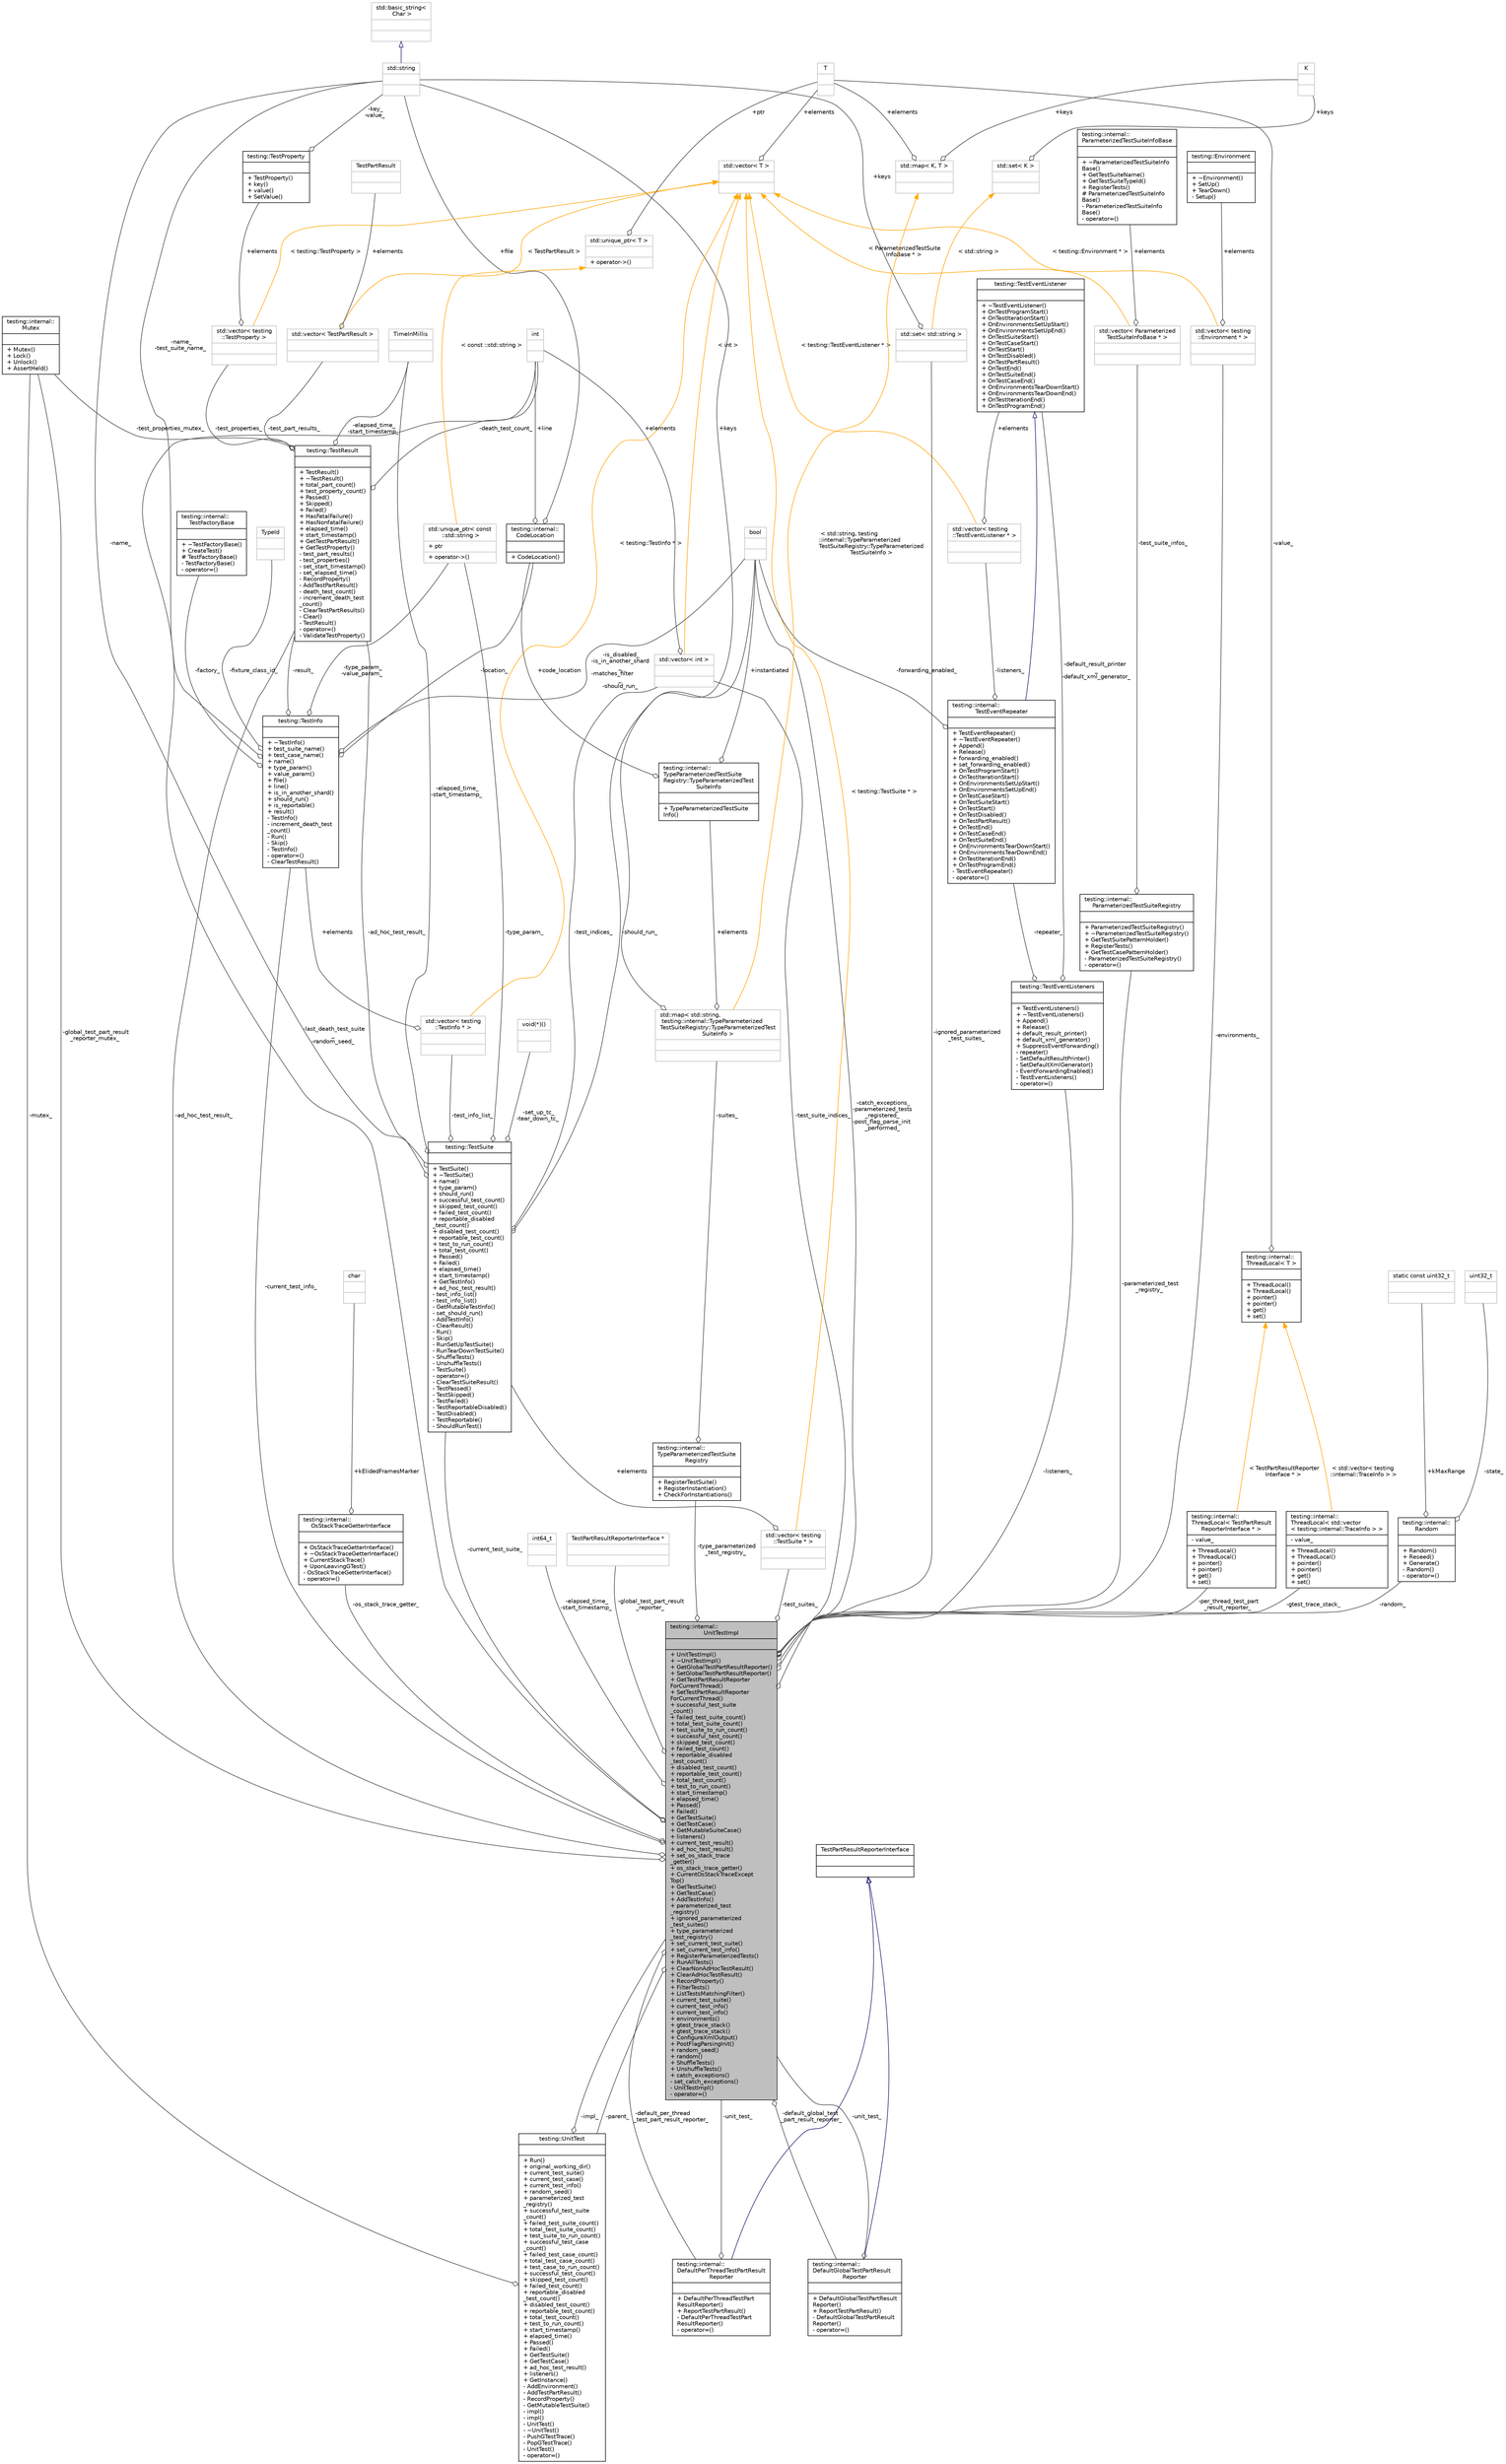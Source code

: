digraph "testing::internal::UnitTestImpl"
{
 // LATEX_PDF_SIZE
  bgcolor="transparent";
  edge [fontname="Helvetica",fontsize="10",labelfontname="Helvetica",labelfontsize="10"];
  node [fontname="Helvetica",fontsize="10",shape=record];
  Node1 [label="{testing::internal::\lUnitTestImpl\n||+ UnitTestImpl()\l+ ~UnitTestImpl()\l+ GetGlobalTestPartResultReporter()\l+ SetGlobalTestPartResultReporter()\l+ GetTestPartResultReporter\lForCurrentThread()\l+ SetTestPartResultReporter\lForCurrentThread()\l+ successful_test_suite\l_count()\l+ failed_test_suite_count()\l+ total_test_suite_count()\l+ test_suite_to_run_count()\l+ successful_test_count()\l+ skipped_test_count()\l+ failed_test_count()\l+ reportable_disabled\l_test_count()\l+ disabled_test_count()\l+ reportable_test_count()\l+ total_test_count()\l+ test_to_run_count()\l+ start_timestamp()\l+ elapsed_time()\l+ Passed()\l+ Failed()\l+ GetTestSuite()\l+ GetTestCase()\l+ GetMutableSuiteCase()\l+ listeners()\l+ current_test_result()\l+ ad_hoc_test_result()\l+ set_os_stack_trace\l_getter()\l+ os_stack_trace_getter()\l+ CurrentOsStackTraceExcept\lTop()\l+ GetTestSuite()\l+ GetTestCase()\l+ AddTestInfo()\l+ parameterized_test\l_registry()\l+ ignored_parameterized\l_test_suites()\l+ type_parameterized\l_test_registry()\l+ set_current_test_suite()\l+ set_current_test_info()\l+ RegisterParameterizedTests()\l+ RunAllTests()\l+ ClearNonAdHocTestResult()\l+ ClearAdHocTestResult()\l+ RecordProperty()\l+ FilterTests()\l+ ListTestsMatchingFilter()\l+ current_test_suite()\l+ current_test_info()\l+ current_test_info()\l+ environments()\l+ gtest_trace_stack()\l+ gtest_trace_stack()\l+ ConfigureXmlOutput()\l+ PostFlagParsingInit()\l+ random_seed()\l+ random()\l+ ShuffleTests()\l+ UnshuffleTests()\l+ catch_exceptions()\l- set_catch_exceptions()\l- UnitTestImpl()\l- operator=()\l}",height=0.2,width=0.4,color="black", fillcolor="grey75", style="filled", fontcolor="black",tooltip=" "];
  Node2 -> Node1 [color="grey25",fontsize="10",style="solid",label=" -random_" ,arrowhead="odiamond",fontname="Helvetica"];
  Node2 [label="{testing::internal::\lRandom\n||+ Random()\l+ Reseed()\l+ Generate()\l- Random()\l- operator=()\l}",height=0.2,width=0.4,color="black",URL="$classtesting_1_1internal_1_1Random.html",tooltip=" "];
  Node3 -> Node2 [color="grey25",fontsize="10",style="solid",label=" +kMaxRange" ,arrowhead="odiamond",fontname="Helvetica"];
  Node3 [label="{static const uint32_t\n||}",height=0.2,width=0.4,color="grey75",tooltip=" "];
  Node4 -> Node2 [color="grey25",fontsize="10",style="solid",label=" -state_" ,arrowhead="odiamond",fontname="Helvetica"];
  Node4 [label="{uint32_t\n||}",height=0.2,width=0.4,color="grey75",tooltip=" "];
  Node5 -> Node1 [color="grey25",fontsize="10",style="solid",label=" -ad_hoc_test_result_" ,arrowhead="odiamond",fontname="Helvetica"];
  Node5 [label="{testing::TestResult\n||+ TestResult()\l+ ~TestResult()\l+ total_part_count()\l+ test_property_count()\l+ Passed()\l+ Skipped()\l+ Failed()\l+ HasFatalFailure()\l+ HasNonfatalFailure()\l+ elapsed_time()\l+ start_timestamp()\l+ GetTestPartResult()\l+ GetTestProperty()\l- test_part_results()\l- test_properties()\l- set_start_timestamp()\l- set_elapsed_time()\l- RecordProperty()\l- AddTestPartResult()\l- death_test_count()\l- increment_death_test\l_count()\l- ClearTestPartResults()\l- Clear()\l- TestResult()\l- operator=()\l- ValidateTestProperty()\l}",height=0.2,width=0.4,color="black",URL="$classtesting_1_1TestResult.html",tooltip=" "];
  Node6 -> Node5 [color="grey25",fontsize="10",style="solid",label=" -test_properties_mutex_" ,arrowhead="odiamond",fontname="Helvetica"];
  Node6 [label="{testing::internal::\lMutex\n||+ Mutex()\l+ Lock()\l+ Unlock()\l+ AssertHeld()\l}",height=0.2,width=0.4,color="black",URL="$classtesting_1_1internal_1_1Mutex.html",tooltip=" "];
  Node7 -> Node5 [color="grey25",fontsize="10",style="solid",label=" -test_properties_" ,arrowhead="odiamond",fontname="Helvetica"];
  Node7 [label="{std::vector\< testing\l::TestProperty \>\n||}",height=0.2,width=0.4,color="grey75",tooltip=" "];
  Node8 -> Node7 [color="grey25",fontsize="10",style="solid",label=" +elements" ,arrowhead="odiamond",fontname="Helvetica"];
  Node8 [label="{testing::TestProperty\n||+ TestProperty()\l+ key()\l+ value()\l+ SetValue()\l}",height=0.2,width=0.4,color="black",URL="$classtesting_1_1TestProperty.html",tooltip=" "];
  Node9 -> Node8 [color="grey25",fontsize="10",style="solid",label=" -key_\n-value_" ,arrowhead="odiamond",fontname="Helvetica"];
  Node9 [label="{std::string\n||}",height=0.2,width=0.4,color="grey75",tooltip=" "];
  Node10 -> Node9 [dir="back",color="midnightblue",fontsize="10",style="solid",arrowtail="onormal",fontname="Helvetica"];
  Node10 [label="{std::basic_string\<\l Char \>\n||}",height=0.2,width=0.4,color="grey75",tooltip=" "];
  Node11 -> Node7 [dir="back",color="orange",fontsize="10",style="solid",label=" \< testing::TestProperty \>" ,fontname="Helvetica"];
  Node11 [label="{std::vector\< T \>\n||}",height=0.2,width=0.4,color="grey75",tooltip=" "];
  Node12 -> Node11 [color="grey25",fontsize="10",style="solid",label=" +elements" ,arrowhead="odiamond",fontname="Helvetica"];
  Node12 [label="{T\n||}",height=0.2,width=0.4,color="grey75",tooltip=" "];
  Node13 -> Node5 [color="grey25",fontsize="10",style="solid",label=" -death_test_count_" ,arrowhead="odiamond",fontname="Helvetica"];
  Node13 [label="{int\n||}",height=0.2,width=0.4,color="grey75",tooltip=" "];
  Node14 -> Node5 [color="grey25",fontsize="10",style="solid",label=" -elapsed_time_\n-start_timestamp_" ,arrowhead="odiamond",fontname="Helvetica"];
  Node14 [label="{TimeInMillis\n||}",height=0.2,width=0.4,color="grey75",tooltip=" "];
  Node15 -> Node5 [color="grey25",fontsize="10",style="solid",label=" -test_part_results_" ,arrowhead="odiamond",fontname="Helvetica"];
  Node15 [label="{std::vector\< TestPartResult \>\n||}",height=0.2,width=0.4,color="grey75",tooltip=" "];
  Node16 -> Node15 [color="grey25",fontsize="10",style="solid",label=" +elements" ,arrowhead="odiamond",fontname="Helvetica"];
  Node16 [label="{TestPartResult\n||}",height=0.2,width=0.4,color="grey75",tooltip=" "];
  Node11 -> Node15 [dir="back",color="orange",fontsize="10",style="solid",label=" \< TestPartResult \>" ,fontname="Helvetica"];
  Node17 -> Node1 [color="grey25",fontsize="10",style="solid",label=" -per_thread_test_part\l_result_reporter_" ,arrowhead="odiamond",fontname="Helvetica"];
  Node17 [label="{testing::internal::\lThreadLocal\< TestPartResult\lReporterInterface * \>\n|- value_\l|+ ThreadLocal()\l+ ThreadLocal()\l+ pointer()\l+ pointer()\l+ get()\l+ set()\l}",height=0.2,width=0.4,color="black",URL="$classtesting_1_1internal_1_1ThreadLocal.html",tooltip=" "];
  Node18 -> Node17 [dir="back",color="orange",fontsize="10",style="solid",label=" \< TestPartResultReporter\lInterface * \>" ,fontname="Helvetica"];
  Node18 [label="{testing::internal::\lThreadLocal\< T \>\n||+ ThreadLocal()\l+ ThreadLocal()\l+ pointer()\l+ pointer()\l+ get()\l+ set()\l}",height=0.2,width=0.4,color="black",URL="$classtesting_1_1internal_1_1ThreadLocal.html",tooltip=" "];
  Node12 -> Node18 [color="grey25",fontsize="10",style="solid",label=" -value_" ,arrowhead="odiamond",fontname="Helvetica"];
  Node19 -> Node1 [color="grey25",fontsize="10",style="solid",label=" -parent_" ,arrowhead="odiamond",fontname="Helvetica"];
  Node19 [label="{testing::UnitTest\n||+ Run()\l+ original_working_dir()\l+ current_test_suite()\l+ current_test_case()\l+ current_test_info()\l+ random_seed()\l+ parameterized_test\l_registry()\l+ successful_test_suite\l_count()\l+ failed_test_suite_count()\l+ total_test_suite_count()\l+ test_suite_to_run_count()\l+ successful_test_case\l_count()\l+ failed_test_case_count()\l+ total_test_case_count()\l+ test_case_to_run_count()\l+ successful_test_count()\l+ skipped_test_count()\l+ failed_test_count()\l+ reportable_disabled\l_test_count()\l+ disabled_test_count()\l+ reportable_test_count()\l+ total_test_count()\l+ test_to_run_count()\l+ start_timestamp()\l+ elapsed_time()\l+ Passed()\l+ Failed()\l+ GetTestSuite()\l+ GetTestCase()\l+ ad_hoc_test_result()\l+ listeners()\l+ GetInstance()\l- AddEnvironment()\l- AddTestPartResult()\l- RecordProperty()\l- GetMutableTestSuite()\l- impl()\l- impl()\l- UnitTest()\l- ~UnitTest()\l- PushGTestTrace()\l- PopGTestTrace()\l- UnitTest()\l- operator=()\l}",height=0.2,width=0.4,color="black",URL="$classtesting_1_1UnitTest.html",tooltip=" "];
  Node1 -> Node19 [color="grey25",fontsize="10",style="solid",label=" -impl_" ,arrowhead="odiamond",fontname="Helvetica"];
  Node6 -> Node19 [color="grey25",fontsize="10",style="solid",label=" -mutex_" ,arrowhead="odiamond",fontname="Helvetica"];
  Node20 -> Node1 [color="grey25",fontsize="10",style="solid",label=" -os_stack_trace_getter_" ,arrowhead="odiamond",fontname="Helvetica"];
  Node20 [label="{testing::internal::\lOsStackTraceGetterInterface\n||+ OsStackTraceGetterInterface()\l+ ~OsStackTraceGetterInterface()\l+ CurrentStackTrace()\l+ UponLeavingGTest()\l- OsStackTraceGetterInterface()\l- operator=()\l}",height=0.2,width=0.4,color="black",URL="$classtesting_1_1internal_1_1OsStackTraceGetterInterface.html",tooltip=" "];
  Node21 -> Node20 [color="grey25",fontsize="10",style="solid",label=" +kElidedFramesMarker" ,arrowhead="odiamond",fontname="Helvetica"];
  Node21 [label="{char\n||}",height=0.2,width=0.4,color="grey75",tooltip=" "];
  Node22 -> Node1 [color="grey25",fontsize="10",style="solid",label=" -listeners_" ,arrowhead="odiamond",fontname="Helvetica"];
  Node22 [label="{testing::TestEventListeners\n||+ TestEventListeners()\l+ ~TestEventListeners()\l+ Append()\l+ Release()\l+ default_result_printer()\l+ default_xml_generator()\l+ SuppressEventForwarding()\l- repeater()\l- SetDefaultResultPrinter()\l- SetDefaultXmlGenerator()\l- EventForwardingEnabled()\l- TestEventListeners()\l- operator=()\l}",height=0.2,width=0.4,color="black",URL="$classtesting_1_1TestEventListeners.html",tooltip=" "];
  Node23 -> Node22 [color="grey25",fontsize="10",style="solid",label=" -repeater_" ,arrowhead="odiamond",fontname="Helvetica"];
  Node23 [label="{testing::internal::\lTestEventRepeater\n||+ TestEventRepeater()\l+ ~TestEventRepeater()\l+ Append()\l+ Release()\l+ forwarding_enabled()\l+ set_forwarding_enabled()\l+ OnTestProgramStart()\l+ OnTestIterationStart()\l+ OnEnvironmentsSetUpStart()\l+ OnEnvironmentsSetUpEnd()\l+ OnTestCaseStart()\l+ OnTestSuiteStart()\l+ OnTestStart()\l+ OnTestDisabled()\l+ OnTestPartResult()\l+ OnTestEnd()\l+ OnTestCaseEnd()\l+ OnTestSuiteEnd()\l+ OnEnvironmentsTearDownStart()\l+ OnEnvironmentsTearDownEnd()\l+ OnTestIterationEnd()\l+ OnTestProgramEnd()\l- TestEventRepeater()\l- operator=()\l}",height=0.2,width=0.4,color="black",URL="$classtesting_1_1internal_1_1TestEventRepeater.html",tooltip=" "];
  Node24 -> Node23 [dir="back",color="midnightblue",fontsize="10",style="solid",arrowtail="onormal",fontname="Helvetica"];
  Node24 [label="{testing::TestEventListener\n||+ ~TestEventListener()\l+ OnTestProgramStart()\l+ OnTestIterationStart()\l+ OnEnvironmentsSetUpStart()\l+ OnEnvironmentsSetUpEnd()\l+ OnTestSuiteStart()\l+ OnTestCaseStart()\l+ OnTestStart()\l+ OnTestDisabled()\l+ OnTestPartResult()\l+ OnTestEnd()\l+ OnTestSuiteEnd()\l+ OnTestCaseEnd()\l+ OnEnvironmentsTearDownStart()\l+ OnEnvironmentsTearDownEnd()\l+ OnTestIterationEnd()\l+ OnTestProgramEnd()\l}",height=0.2,width=0.4,color="black",URL="$classtesting_1_1TestEventListener.html",tooltip=" "];
  Node25 -> Node23 [color="grey25",fontsize="10",style="solid",label=" -listeners_" ,arrowhead="odiamond",fontname="Helvetica"];
  Node25 [label="{std::vector\< testing\l::TestEventListener * \>\n||}",height=0.2,width=0.4,color="grey75",tooltip=" "];
  Node24 -> Node25 [color="grey25",fontsize="10",style="solid",label=" +elements" ,arrowhead="odiamond",fontname="Helvetica"];
  Node11 -> Node25 [dir="back",color="orange",fontsize="10",style="solid",label=" \< testing::TestEventListener * \>" ,fontname="Helvetica"];
  Node26 -> Node23 [color="grey25",fontsize="10",style="solid",label=" -forwarding_enabled_" ,arrowhead="odiamond",fontname="Helvetica"];
  Node26 [label="{bool\n||}",height=0.2,width=0.4,color="grey75",tooltip=" "];
  Node24 -> Node22 [color="grey25",fontsize="10",style="solid",label=" -default_result_printer\l_\n-default_xml_generator_" ,arrowhead="odiamond",fontname="Helvetica"];
  Node27 -> Node1 [color="grey25",fontsize="10",style="solid",label=" -elapsed_time_\n-start_timestamp_" ,arrowhead="odiamond",fontname="Helvetica"];
  Node27 [label="{int64_t\n||}",height=0.2,width=0.4,color="grey75",tooltip=" "];
  Node28 -> Node1 [color="grey25",fontsize="10",style="solid",label=" -global_test_part_result\l_reporter_" ,arrowhead="odiamond",fontname="Helvetica"];
  Node28 [label="{TestPartResultReporterInterface *\n||}",height=0.2,width=0.4,color="grey75",tooltip=" "];
  Node6 -> Node1 [color="grey25",fontsize="10",style="solid",label=" -global_test_part_result\l_reporter_mutex_" ,arrowhead="odiamond",fontname="Helvetica"];
  Node29 -> Node1 [color="grey25",fontsize="10",style="solid",label=" -ignored_parameterized\l_test_suites_" ,arrowhead="odiamond",fontname="Helvetica"];
  Node29 [label="{std::set\< std::string \>\n||}",height=0.2,width=0.4,color="grey75",tooltip=" "];
  Node9 -> Node29 [color="grey25",fontsize="10",style="solid",label=" +keys" ,arrowhead="odiamond",fontname="Helvetica"];
  Node30 -> Node29 [dir="back",color="orange",fontsize="10",style="solid",label=" \< std::string \>" ,fontname="Helvetica"];
  Node30 [label="{std::set\< K \>\n||}",height=0.2,width=0.4,color="grey75",tooltip=" "];
  Node31 -> Node30 [color="grey25",fontsize="10",style="solid",label=" +keys" ,arrowhead="odiamond",fontname="Helvetica"];
  Node31 [label="{K\n||}",height=0.2,width=0.4,color="grey75",tooltip=" "];
  Node13 -> Node1 [color="grey25",fontsize="10",style="solid",label=" -last_death_test_suite\l_\n-random_seed_" ,arrowhead="odiamond",fontname="Helvetica"];
  Node32 -> Node1 [color="grey25",fontsize="10",style="solid",label=" -type_parameterized\l_test_registry_" ,arrowhead="odiamond",fontname="Helvetica"];
  Node32 [label="{testing::internal::\lTypeParameterizedTestSuite\lRegistry\n||+ RegisterTestSuite()\l+ RegisterInstantiation()\l+ CheckForInstantiations()\l}",height=0.2,width=0.4,color="black",URL="$classtesting_1_1internal_1_1TypeParameterizedTestSuiteRegistry.html",tooltip=" "];
  Node33 -> Node32 [color="grey25",fontsize="10",style="solid",label=" -suites_" ,arrowhead="odiamond",fontname="Helvetica"];
  Node33 [label="{std::map\< std::string,\l testing::internal::TypeParameterized\lTestSuiteRegistry::TypeParameterizedTest\lSuiteInfo \>\n||}",height=0.2,width=0.4,color="grey75",tooltip=" "];
  Node34 -> Node33 [color="grey25",fontsize="10",style="solid",label=" +elements" ,arrowhead="odiamond",fontname="Helvetica"];
  Node34 [label="{testing::internal::\lTypeParameterizedTestSuite\lRegistry::TypeParameterizedTest\lSuiteInfo\n||+ TypeParameterizedTestSuite\lInfo()\l}",height=0.2,width=0.4,color="black",URL="$structtesting_1_1internal_1_1TypeParameterizedTestSuiteRegistry_1_1TypeParameterizedTestSuiteInfo.html",tooltip=" "];
  Node35 -> Node34 [color="grey25",fontsize="10",style="solid",label=" +code_location" ,arrowhead="odiamond",fontname="Helvetica"];
  Node35 [label="{testing::internal::\lCodeLocation\n||+ CodeLocation()\l}",height=0.2,width=0.4,color="black",URL="$structtesting_1_1internal_1_1CodeLocation.html",tooltip=" "];
  Node13 -> Node35 [color="grey25",fontsize="10",style="solid",label=" +line" ,arrowhead="odiamond",fontname="Helvetica"];
  Node9 -> Node35 [color="grey25",fontsize="10",style="solid",label=" +file" ,arrowhead="odiamond",fontname="Helvetica"];
  Node26 -> Node34 [color="grey25",fontsize="10",style="solid",label=" +instantiated" ,arrowhead="odiamond",fontname="Helvetica"];
  Node9 -> Node33 [color="grey25",fontsize="10",style="solid",label=" +keys" ,arrowhead="odiamond",fontname="Helvetica"];
  Node36 -> Node33 [dir="back",color="orange",fontsize="10",style="solid",label=" \< std::string, testing\l::internal::TypeParameterized\lTestSuiteRegistry::TypeParameterized\lTestSuiteInfo \>" ,fontname="Helvetica"];
  Node36 [label="{std::map\< K, T \>\n||}",height=0.2,width=0.4,color="grey75",tooltip=" "];
  Node31 -> Node36 [color="grey25",fontsize="10",style="solid",label=" +keys" ,arrowhead="odiamond",fontname="Helvetica"];
  Node12 -> Node36 [color="grey25",fontsize="10",style="solid",label=" +elements" ,arrowhead="odiamond",fontname="Helvetica"];
  Node26 -> Node1 [color="grey25",fontsize="10",style="solid",label=" -catch_exceptions_\n-parameterized_tests\l_registered_\n-post_flag_parse_init\l_performed_" ,arrowhead="odiamond",fontname="Helvetica"];
  Node37 -> Node1 [color="grey25",fontsize="10",style="solid",label=" -parameterized_test\l_registry_" ,arrowhead="odiamond",fontname="Helvetica"];
  Node37 [label="{testing::internal::\lParameterizedTestSuiteRegistry\n||+ ParameterizedTestSuiteRegistry()\l+ ~ParameterizedTestSuiteRegistry()\l+ GetTestSuitePatternHolder()\l+ RegisterTests()\l+ GetTestCasePatternHolder()\l- ParameterizedTestSuiteRegistry()\l- operator=()\l}",height=0.2,width=0.4,color="black",URL="$classtesting_1_1internal_1_1ParameterizedTestSuiteRegistry.html",tooltip=" "];
  Node38 -> Node37 [color="grey25",fontsize="10",style="solid",label=" -test_suite_infos_" ,arrowhead="odiamond",fontname="Helvetica"];
  Node38 [label="{std::vector\< Parameterized\lTestSuiteInfoBase * \>\n||}",height=0.2,width=0.4,color="grey75",tooltip=" "];
  Node39 -> Node38 [color="grey25",fontsize="10",style="solid",label=" +elements" ,arrowhead="odiamond",fontname="Helvetica"];
  Node39 [label="{testing::internal::\lParameterizedTestSuiteInfoBase\n||+ ~ParameterizedTestSuiteInfo\lBase()\l+ GetTestSuiteName()\l+ GetTestSuiteTypeId()\l+ RegisterTests()\l# ParameterizedTestSuiteInfo\lBase()\l- ParameterizedTestSuiteInfo\lBase()\l- operator=()\l}",height=0.2,width=0.4,color="black",URL="$classtesting_1_1internal_1_1ParameterizedTestSuiteInfoBase.html",tooltip=" "];
  Node11 -> Node38 [dir="back",color="orange",fontsize="10",style="solid",label=" \< ParameterizedTestSuite\lInfoBase * \>" ,fontname="Helvetica"];
  Node40 -> Node1 [color="grey25",fontsize="10",style="solid",label=" -default_global_test\l_part_result_reporter_" ,arrowhead="odiamond",fontname="Helvetica"];
  Node40 [label="{testing::internal::\lDefaultGlobalTestPartResult\lReporter\n||+ DefaultGlobalTestPartResult\lReporter()\l+ ReportTestPartResult()\l- DefaultGlobalTestPartResult\lReporter()\l- operator=()\l}",height=0.2,width=0.4,color="black",URL="$classtesting_1_1internal_1_1DefaultGlobalTestPartResultReporter.html",tooltip=" "];
  Node41 -> Node40 [dir="back",color="midnightblue",fontsize="10",style="solid",arrowtail="onormal",fontname="Helvetica"];
  Node41 [label="{TestPartResultReporterInterface\n||}",height=0.2,width=0.4,color="black",URL="$classTestPartResultReporterInterface.html",tooltip=" "];
  Node1 -> Node40 [color="grey25",fontsize="10",style="solid",label=" -unit_test_" ,arrowhead="odiamond",fontname="Helvetica"];
  Node42 -> Node1 [color="grey25",fontsize="10",style="solid",label=" -test_suite_indices_" ,arrowhead="odiamond",fontname="Helvetica"];
  Node42 [label="{std::vector\< int \>\n||}",height=0.2,width=0.4,color="grey75",tooltip=" "];
  Node13 -> Node42 [color="grey25",fontsize="10",style="solid",label=" +elements" ,arrowhead="odiamond",fontname="Helvetica"];
  Node11 -> Node42 [dir="back",color="orange",fontsize="10",style="solid",label=" \< int \>" ,fontname="Helvetica"];
  Node43 -> Node1 [color="grey25",fontsize="10",style="solid",label=" -environments_" ,arrowhead="odiamond",fontname="Helvetica"];
  Node43 [label="{std::vector\< testing\l::Environment * \>\n||}",height=0.2,width=0.4,color="grey75",tooltip=" "];
  Node44 -> Node43 [color="grey25",fontsize="10",style="solid",label=" +elements" ,arrowhead="odiamond",fontname="Helvetica"];
  Node44 [label="{testing::Environment\n||+ ~Environment()\l+ SetUp()\l+ TearDown()\l- Setup()\l}",height=0.2,width=0.4,color="black",URL="$classtesting_1_1Environment.html",tooltip=" "];
  Node11 -> Node43 [dir="back",color="orange",fontsize="10",style="solid",label=" \< testing::Environment * \>" ,fontname="Helvetica"];
  Node45 -> Node1 [color="grey25",fontsize="10",style="solid",label=" -default_per_thread\l_test_part_result_reporter_" ,arrowhead="odiamond",fontname="Helvetica"];
  Node45 [label="{testing::internal::\lDefaultPerThreadTestPartResult\lReporter\n||+ DefaultPerThreadTestPart\lResultReporter()\l+ ReportTestPartResult()\l- DefaultPerThreadTestPart\lResultReporter()\l- operator=()\l}",height=0.2,width=0.4,color="black",URL="$classtesting_1_1internal_1_1DefaultPerThreadTestPartResultReporter.html",tooltip=" "];
  Node41 -> Node45 [dir="back",color="midnightblue",fontsize="10",style="solid",arrowtail="onormal",fontname="Helvetica"];
  Node1 -> Node45 [color="grey25",fontsize="10",style="solid",label=" -unit_test_" ,arrowhead="odiamond",fontname="Helvetica"];
  Node46 -> Node1 [color="grey25",fontsize="10",style="solid",label=" -gtest_trace_stack_" ,arrowhead="odiamond",fontname="Helvetica"];
  Node46 [label="{testing::internal::\lThreadLocal\< std::vector\l\< testing::internal::TraceInfo \> \>\n|- value_\l|+ ThreadLocal()\l+ ThreadLocal()\l+ pointer()\l+ pointer()\l+ get()\l+ set()\l}",height=0.2,width=0.4,color="black",URL="$classtesting_1_1internal_1_1ThreadLocal.html",tooltip=" "];
  Node18 -> Node46 [dir="back",color="orange",fontsize="10",style="solid",label=" \< std::vector\< testing\l::internal::TraceInfo \> \>" ,fontname="Helvetica"];
  Node47 -> Node1 [color="grey25",fontsize="10",style="solid",label=" -current_test_suite_" ,arrowhead="odiamond",fontname="Helvetica"];
  Node47 [label="{testing::TestSuite\n||+ TestSuite()\l+ ~TestSuite()\l+ name()\l+ type_param()\l+ should_run()\l+ successful_test_count()\l+ skipped_test_count()\l+ failed_test_count()\l+ reportable_disabled\l_test_count()\l+ disabled_test_count()\l+ reportable_test_count()\l+ test_to_run_count()\l+ total_test_count()\l+ Passed()\l+ Failed()\l+ elapsed_time()\l+ start_timestamp()\l+ GetTestInfo()\l+ ad_hoc_test_result()\l- test_info_list()\l- test_info_list()\l- GetMutableTestInfo()\l- set_should_run()\l- AddTestInfo()\l- ClearResult()\l- Run()\l- Skip()\l- RunSetUpTestSuite()\l- RunTearDownTestSuite()\l- ShuffleTests()\l- UnshuffleTests()\l- TestSuite()\l- operator=()\l- ClearTestSuiteResult()\l- TestPassed()\l- TestSkipped()\l- TestFailed()\l- TestReportableDisabled()\l- TestDisabled()\l- TestReportable()\l- ShouldRunTest()\l}",height=0.2,width=0.4,color="black",URL="$classtesting_1_1TestSuite.html",tooltip=" "];
  Node5 -> Node47 [color="grey25",fontsize="10",style="solid",label=" -ad_hoc_test_result_" ,arrowhead="odiamond",fontname="Helvetica"];
  Node48 -> Node47 [color="grey25",fontsize="10",style="solid",label=" -test_info_list_" ,arrowhead="odiamond",fontname="Helvetica"];
  Node48 [label="{std::vector\< testing\l::TestInfo * \>\n||}",height=0.2,width=0.4,color="grey75",tooltip=" "];
  Node49 -> Node48 [color="grey25",fontsize="10",style="solid",label=" +elements" ,arrowhead="odiamond",fontname="Helvetica"];
  Node49 [label="{testing::TestInfo\n||+ ~TestInfo()\l+ test_suite_name()\l+ test_case_name()\l+ name()\l+ type_param()\l+ value_param()\l+ file()\l+ line()\l+ is_in_another_shard()\l+ should_run()\l+ is_reportable()\l+ result()\l- TestInfo()\l- increment_death_test\l_count()\l- Run()\l- Skip()\l- TestInfo()\l- operator=()\l- ClearTestResult()\l}",height=0.2,width=0.4,color="black",URL="$classtesting_1_1TestInfo.html",tooltip=" "];
  Node5 -> Node49 [color="grey25",fontsize="10",style="solid",label=" -result_" ,arrowhead="odiamond",fontname="Helvetica"];
  Node50 -> Node49 [color="grey25",fontsize="10",style="solid",label=" -type_param_\n-value_param_" ,arrowhead="odiamond",fontname="Helvetica"];
  Node50 [label="{std::unique_ptr\< const\l ::std::string \>\n|+ ptr\l|+ operator-\>()\l}",height=0.2,width=0.4,color="grey75",tooltip=" "];
  Node51 -> Node50 [dir="back",color="orange",fontsize="10",style="solid",label=" \< const ::std::string \>" ,fontname="Helvetica"];
  Node51 [label="{std::unique_ptr\< T \>\n||+ operator-\>()\l}",height=0.2,width=0.4,color="grey75",tooltip=" "];
  Node12 -> Node51 [color="grey25",fontsize="10",style="solid",label=" +ptr" ,arrowhead="odiamond",fontname="Helvetica"];
  Node52 -> Node49 [color="grey25",fontsize="10",style="solid",label=" -factory_" ,arrowhead="odiamond",fontname="Helvetica"];
  Node52 [label="{testing::internal::\lTestFactoryBase\n||+ ~TestFactoryBase()\l+ CreateTest()\l# TestFactoryBase()\l- TestFactoryBase()\l- operator=()\l}",height=0.2,width=0.4,color="black",URL="$classtesting_1_1internal_1_1TestFactoryBase.html",tooltip=" "];
  Node35 -> Node49 [color="grey25",fontsize="10",style="solid",label=" -location_" ,arrowhead="odiamond",fontname="Helvetica"];
  Node26 -> Node49 [color="grey25",fontsize="10",style="solid",label=" -is_disabled_\n-is_in_another_shard\l_\n-matches_filter\l_\n-should_run_" ,arrowhead="odiamond",fontname="Helvetica"];
  Node9 -> Node49 [color="grey25",fontsize="10",style="solid",label=" -name_\n-test_suite_name_" ,arrowhead="odiamond",fontname="Helvetica"];
  Node53 -> Node49 [color="grey25",fontsize="10",style="solid",label=" -fixture_class_id_" ,arrowhead="odiamond",fontname="Helvetica"];
  Node53 [label="{TypeId\n||}",height=0.2,width=0.4,color="grey75",tooltip=" "];
  Node11 -> Node48 [dir="back",color="orange",fontsize="10",style="solid",label=" \< testing::TestInfo * \>" ,fontname="Helvetica"];
  Node50 -> Node47 [color="grey25",fontsize="10",style="solid",label=" -type_param_" ,arrowhead="odiamond",fontname="Helvetica"];
  Node54 -> Node47 [color="grey25",fontsize="10",style="solid",label=" -set_up_tc_\n-tear_down_tc_" ,arrowhead="odiamond",fontname="Helvetica"];
  Node54 [label="{void(*)()\n||}",height=0.2,width=0.4,color="grey75",tooltip=" "];
  Node26 -> Node47 [color="grey25",fontsize="10",style="solid",label=" -should_run_" ,arrowhead="odiamond",fontname="Helvetica"];
  Node9 -> Node47 [color="grey25",fontsize="10",style="solid",label=" -name_" ,arrowhead="odiamond",fontname="Helvetica"];
  Node14 -> Node47 [color="grey25",fontsize="10",style="solid",label=" -elapsed_time_\n-start_timestamp_" ,arrowhead="odiamond",fontname="Helvetica"];
  Node42 -> Node47 [color="grey25",fontsize="10",style="solid",label=" -test_indices_" ,arrowhead="odiamond",fontname="Helvetica"];
  Node55 -> Node1 [color="grey25",fontsize="10",style="solid",label=" -test_suites_" ,arrowhead="odiamond",fontname="Helvetica"];
  Node55 [label="{std::vector\< testing\l::TestSuite * \>\n||}",height=0.2,width=0.4,color="grey75",tooltip=" "];
  Node47 -> Node55 [color="grey25",fontsize="10",style="solid",label=" +elements" ,arrowhead="odiamond",fontname="Helvetica"];
  Node11 -> Node55 [dir="back",color="orange",fontsize="10",style="solid",label=" \< testing::TestSuite * \>" ,fontname="Helvetica"];
  Node49 -> Node1 [color="grey25",fontsize="10",style="solid",label=" -current_test_info_" ,arrowhead="odiamond",fontname="Helvetica"];
}
